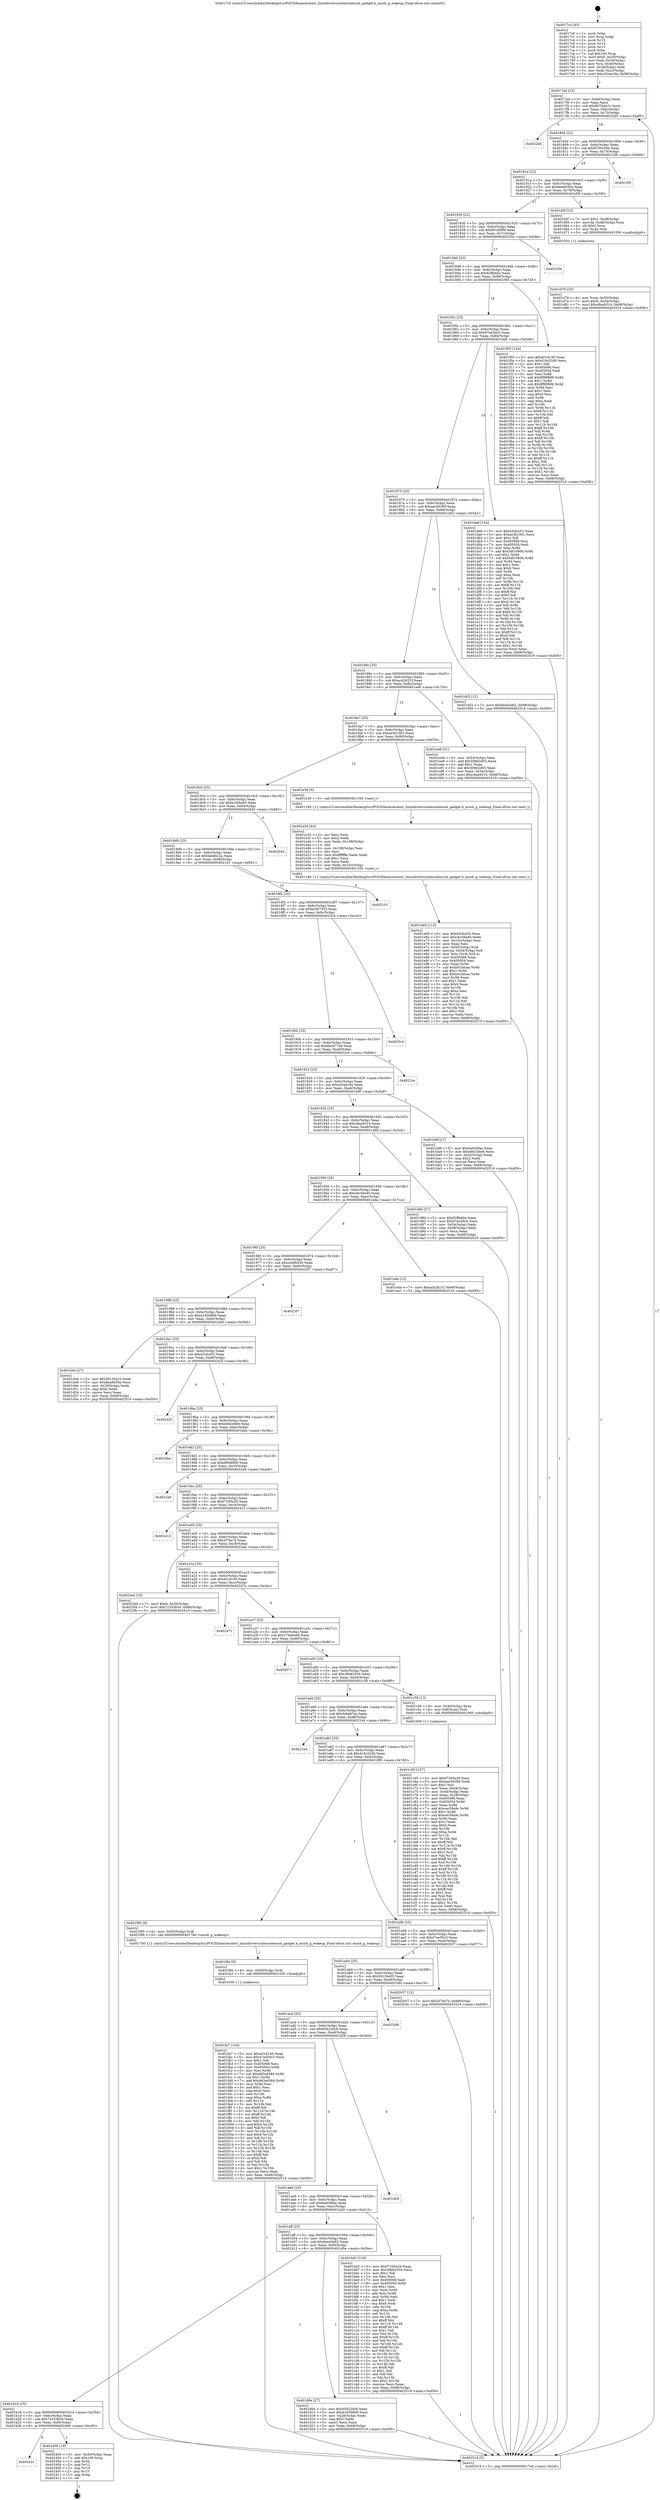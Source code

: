 digraph "0x4017c0" {
  label = "0x4017c0 (/mnt/c/Users/mathe/Desktop/tcc/POCII/binaries/extr_linuxdriversusbmusbmusb_gadget.h_musb_g_wakeup_Final-ollvm.out::main(0))"
  labelloc = "t"
  node[shape=record]

  Entry [label="",width=0.3,height=0.3,shape=circle,fillcolor=black,style=filled]
  "0x4017ed" [label="{
     0x4017ed [23]\l
     | [instrs]\l
     &nbsp;&nbsp;0x4017ed \<+3\>: mov -0x68(%rbp),%eax\l
     &nbsp;&nbsp;0x4017f0 \<+2\>: mov %eax,%ecx\l
     &nbsp;&nbsp;0x4017f2 \<+6\>: sub $0x807bd431,%ecx\l
     &nbsp;&nbsp;0x4017f8 \<+3\>: mov %eax,-0x6c(%rbp)\l
     &nbsp;&nbsp;0x4017fb \<+3\>: mov %ecx,-0x70(%rbp)\l
     &nbsp;&nbsp;0x4017fe \<+6\>: je 00000000004022b5 \<main+0xaf5\>\l
  }"]
  "0x4022b5" [label="{
     0x4022b5\l
  }", style=dashed]
  "0x401804" [label="{
     0x401804 [22]\l
     | [instrs]\l
     &nbsp;&nbsp;0x401804 \<+5\>: jmp 0000000000401809 \<main+0x49\>\l
     &nbsp;&nbsp;0x401809 \<+3\>: mov -0x6c(%rbp),%eax\l
     &nbsp;&nbsp;0x40180c \<+5\>: sub $0x8700c04e,%eax\l
     &nbsp;&nbsp;0x401811 \<+3\>: mov %eax,-0x74(%rbp)\l
     &nbsp;&nbsp;0x401814 \<+6\>: je 0000000000402199 \<main+0x9d9\>\l
  }"]
  Exit [label="",width=0.3,height=0.3,shape=circle,fillcolor=black,style=filled,peripheries=2]
  "0x402199" [label="{
     0x402199\l
  }", style=dashed]
  "0x40181a" [label="{
     0x40181a [22]\l
     | [instrs]\l
     &nbsp;&nbsp;0x40181a \<+5\>: jmp 000000000040181f \<main+0x5f\>\l
     &nbsp;&nbsp;0x40181f \<+3\>: mov -0x6c(%rbp),%eax\l
     &nbsp;&nbsp;0x401822 \<+5\>: sub $0x8ea9050a,%eax\l
     &nbsp;&nbsp;0x401827 \<+3\>: mov %eax,-0x78(%rbp)\l
     &nbsp;&nbsp;0x40182a \<+6\>: je 0000000000401d5f \<main+0x59f\>\l
  }"]
  "0x401b31" [label="{
     0x401b31\l
  }", style=dashed]
  "0x401d5f" [label="{
     0x401d5f [23]\l
     | [instrs]\l
     &nbsp;&nbsp;0x401d5f \<+7\>: movl $0x1,-0x48(%rbp)\l
     &nbsp;&nbsp;0x401d66 \<+4\>: movslq -0x48(%rbp),%rax\l
     &nbsp;&nbsp;0x401d6a \<+4\>: shl $0x2,%rax\l
     &nbsp;&nbsp;0x401d6e \<+3\>: mov %rax,%rdi\l
     &nbsp;&nbsp;0x401d71 \<+5\>: call 0000000000401050 \<malloc@plt\>\l
     | [calls]\l
     &nbsp;&nbsp;0x401050 \{1\} (unknown)\l
  }"]
  "0x401830" [label="{
     0x401830 [22]\l
     | [instrs]\l
     &nbsp;&nbsp;0x401830 \<+5\>: jmp 0000000000401835 \<main+0x75\>\l
     &nbsp;&nbsp;0x401835 \<+3\>: mov -0x6c(%rbp),%eax\l
     &nbsp;&nbsp;0x401838 \<+5\>: sub $0x901bf9f9,%eax\l
     &nbsp;&nbsp;0x40183d \<+3\>: mov %eax,-0x7c(%rbp)\l
     &nbsp;&nbsp;0x401840 \<+6\>: je 000000000040235e \<main+0xb9e\>\l
  }"]
  "0x402400" [label="{
     0x402400 [19]\l
     | [instrs]\l
     &nbsp;&nbsp;0x402400 \<+3\>: mov -0x30(%rbp),%eax\l
     &nbsp;&nbsp;0x402403 \<+7\>: add $0x100,%rsp\l
     &nbsp;&nbsp;0x40240a \<+1\>: pop %rbx\l
     &nbsp;&nbsp;0x40240b \<+2\>: pop %r12\l
     &nbsp;&nbsp;0x40240d \<+2\>: pop %r14\l
     &nbsp;&nbsp;0x40240f \<+2\>: pop %r15\l
     &nbsp;&nbsp;0x402411 \<+1\>: pop %rbp\l
     &nbsp;&nbsp;0x402412 \<+1\>: ret\l
  }"]
  "0x40235e" [label="{
     0x40235e\l
  }", style=dashed]
  "0x401846" [label="{
     0x401846 [22]\l
     | [instrs]\l
     &nbsp;&nbsp;0x401846 \<+5\>: jmp 000000000040184b \<main+0x8b\>\l
     &nbsp;&nbsp;0x40184b \<+3\>: mov -0x6c(%rbp),%eax\l
     &nbsp;&nbsp;0x40184e \<+5\>: sub $0x92ffab0a,%eax\l
     &nbsp;&nbsp;0x401853 \<+3\>: mov %eax,-0x80(%rbp)\l
     &nbsp;&nbsp;0x401856 \<+6\>: je 0000000000401f05 \<main+0x745\>\l
  }"]
  "0x401fa7" [label="{
     0x401fa7 [144]\l
     | [instrs]\l
     &nbsp;&nbsp;0x401fa7 \<+5\>: mov $0xa01d140,%eax\l
     &nbsp;&nbsp;0x401fac \<+5\>: mov $0x47ee50c3,%ecx\l
     &nbsp;&nbsp;0x401fb1 \<+2\>: mov $0x1,%dl\l
     &nbsp;&nbsp;0x401fb3 \<+7\>: mov 0x405068,%esi\l
     &nbsp;&nbsp;0x401fba \<+8\>: mov 0x405054,%r8d\l
     &nbsp;&nbsp;0x401fc2 \<+3\>: mov %esi,%r9d\l
     &nbsp;&nbsp;0x401fc5 \<+7\>: sub $0xd63a4584,%r9d\l
     &nbsp;&nbsp;0x401fcc \<+4\>: sub $0x1,%r9d\l
     &nbsp;&nbsp;0x401fd0 \<+7\>: add $0xd63a4584,%r9d\l
     &nbsp;&nbsp;0x401fd7 \<+4\>: imul %r9d,%esi\l
     &nbsp;&nbsp;0x401fdb \<+3\>: and $0x1,%esi\l
     &nbsp;&nbsp;0x401fde \<+3\>: cmp $0x0,%esi\l
     &nbsp;&nbsp;0x401fe1 \<+4\>: sete %r10b\l
     &nbsp;&nbsp;0x401fe5 \<+4\>: cmp $0xa,%r8d\l
     &nbsp;&nbsp;0x401fe9 \<+4\>: setl %r11b\l
     &nbsp;&nbsp;0x401fed \<+3\>: mov %r10b,%bl\l
     &nbsp;&nbsp;0x401ff0 \<+3\>: xor $0xff,%bl\l
     &nbsp;&nbsp;0x401ff3 \<+3\>: mov %r11b,%r14b\l
     &nbsp;&nbsp;0x401ff6 \<+4\>: xor $0xff,%r14b\l
     &nbsp;&nbsp;0x401ffa \<+3\>: xor $0x0,%dl\l
     &nbsp;&nbsp;0x401ffd \<+3\>: mov %bl,%r15b\l
     &nbsp;&nbsp;0x402000 \<+4\>: and $0x0,%r15b\l
     &nbsp;&nbsp;0x402004 \<+3\>: and %dl,%r10b\l
     &nbsp;&nbsp;0x402007 \<+3\>: mov %r14b,%r12b\l
     &nbsp;&nbsp;0x40200a \<+4\>: and $0x0,%r12b\l
     &nbsp;&nbsp;0x40200e \<+3\>: and %dl,%r11b\l
     &nbsp;&nbsp;0x402011 \<+3\>: or %r10b,%r15b\l
     &nbsp;&nbsp;0x402014 \<+3\>: or %r11b,%r12b\l
     &nbsp;&nbsp;0x402017 \<+3\>: xor %r12b,%r15b\l
     &nbsp;&nbsp;0x40201a \<+3\>: or %r14b,%bl\l
     &nbsp;&nbsp;0x40201d \<+3\>: xor $0xff,%bl\l
     &nbsp;&nbsp;0x402020 \<+3\>: or $0x0,%dl\l
     &nbsp;&nbsp;0x402023 \<+2\>: and %dl,%bl\l
     &nbsp;&nbsp;0x402025 \<+3\>: or %bl,%r15b\l
     &nbsp;&nbsp;0x402028 \<+4\>: test $0x1,%r15b\l
     &nbsp;&nbsp;0x40202c \<+3\>: cmovne %ecx,%eax\l
     &nbsp;&nbsp;0x40202f \<+3\>: mov %eax,-0x68(%rbp)\l
     &nbsp;&nbsp;0x402032 \<+5\>: jmp 0000000000402519 \<main+0xd59\>\l
  }"]
  "0x401f05" [label="{
     0x401f05 [144]\l
     | [instrs]\l
     &nbsp;&nbsp;0x401f05 \<+5\>: mov $0xa01d140,%eax\l
     &nbsp;&nbsp;0x401f0a \<+5\>: mov $0x418c52d0,%ecx\l
     &nbsp;&nbsp;0x401f0f \<+2\>: mov $0x1,%dl\l
     &nbsp;&nbsp;0x401f11 \<+7\>: mov 0x405068,%esi\l
     &nbsp;&nbsp;0x401f18 \<+7\>: mov 0x405054,%edi\l
     &nbsp;&nbsp;0x401f1f \<+3\>: mov %esi,%r8d\l
     &nbsp;&nbsp;0x401f22 \<+7\>: add $0x9f99fbf6,%r8d\l
     &nbsp;&nbsp;0x401f29 \<+4\>: sub $0x1,%r8d\l
     &nbsp;&nbsp;0x401f2d \<+7\>: sub $0x9f99fbf6,%r8d\l
     &nbsp;&nbsp;0x401f34 \<+4\>: imul %r8d,%esi\l
     &nbsp;&nbsp;0x401f38 \<+3\>: and $0x1,%esi\l
     &nbsp;&nbsp;0x401f3b \<+3\>: cmp $0x0,%esi\l
     &nbsp;&nbsp;0x401f3e \<+4\>: sete %r9b\l
     &nbsp;&nbsp;0x401f42 \<+3\>: cmp $0xa,%edi\l
     &nbsp;&nbsp;0x401f45 \<+4\>: setl %r10b\l
     &nbsp;&nbsp;0x401f49 \<+3\>: mov %r9b,%r11b\l
     &nbsp;&nbsp;0x401f4c \<+4\>: xor $0xff,%r11b\l
     &nbsp;&nbsp;0x401f50 \<+3\>: mov %r10b,%bl\l
     &nbsp;&nbsp;0x401f53 \<+3\>: xor $0xff,%bl\l
     &nbsp;&nbsp;0x401f56 \<+3\>: xor $0x1,%dl\l
     &nbsp;&nbsp;0x401f59 \<+3\>: mov %r11b,%r14b\l
     &nbsp;&nbsp;0x401f5c \<+4\>: and $0xff,%r14b\l
     &nbsp;&nbsp;0x401f60 \<+3\>: and %dl,%r9b\l
     &nbsp;&nbsp;0x401f63 \<+3\>: mov %bl,%r15b\l
     &nbsp;&nbsp;0x401f66 \<+4\>: and $0xff,%r15b\l
     &nbsp;&nbsp;0x401f6a \<+3\>: and %dl,%r10b\l
     &nbsp;&nbsp;0x401f6d \<+3\>: or %r9b,%r14b\l
     &nbsp;&nbsp;0x401f70 \<+3\>: or %r10b,%r15b\l
     &nbsp;&nbsp;0x401f73 \<+3\>: xor %r15b,%r14b\l
     &nbsp;&nbsp;0x401f76 \<+3\>: or %bl,%r11b\l
     &nbsp;&nbsp;0x401f79 \<+4\>: xor $0xff,%r11b\l
     &nbsp;&nbsp;0x401f7d \<+3\>: or $0x1,%dl\l
     &nbsp;&nbsp;0x401f80 \<+3\>: and %dl,%r11b\l
     &nbsp;&nbsp;0x401f83 \<+3\>: or %r11b,%r14b\l
     &nbsp;&nbsp;0x401f86 \<+4\>: test $0x1,%r14b\l
     &nbsp;&nbsp;0x401f8a \<+3\>: cmovne %ecx,%eax\l
     &nbsp;&nbsp;0x401f8d \<+3\>: mov %eax,-0x68(%rbp)\l
     &nbsp;&nbsp;0x401f90 \<+5\>: jmp 0000000000402519 \<main+0xd59\>\l
  }"]
  "0x40185c" [label="{
     0x40185c [25]\l
     | [instrs]\l
     &nbsp;&nbsp;0x40185c \<+5\>: jmp 0000000000401861 \<main+0xa1\>\l
     &nbsp;&nbsp;0x401861 \<+3\>: mov -0x6c(%rbp),%eax\l
     &nbsp;&nbsp;0x401864 \<+5\>: sub $0x97ea3dc0,%eax\l
     &nbsp;&nbsp;0x401869 \<+6\>: mov %eax,-0x84(%rbp)\l
     &nbsp;&nbsp;0x40186f \<+6\>: je 0000000000401da8 \<main+0x5e8\>\l
  }"]
  "0x401f9e" [label="{
     0x401f9e [9]\l
     | [instrs]\l
     &nbsp;&nbsp;0x401f9e \<+4\>: mov -0x50(%rbp),%rdi\l
     &nbsp;&nbsp;0x401fa2 \<+5\>: call 0000000000401030 \<free@plt\>\l
     | [calls]\l
     &nbsp;&nbsp;0x401030 \{1\} (unknown)\l
  }"]
  "0x401da8" [label="{
     0x401da8 [144]\l
     | [instrs]\l
     &nbsp;&nbsp;0x401da8 \<+5\>: mov $0xd3cfce53,%eax\l
     &nbsp;&nbsp;0x401dad \<+5\>: mov $0xae3b1581,%ecx\l
     &nbsp;&nbsp;0x401db2 \<+2\>: mov $0x1,%dl\l
     &nbsp;&nbsp;0x401db4 \<+7\>: mov 0x405068,%esi\l
     &nbsp;&nbsp;0x401dbb \<+7\>: mov 0x405054,%edi\l
     &nbsp;&nbsp;0x401dc2 \<+3\>: mov %esi,%r8d\l
     &nbsp;&nbsp;0x401dc5 \<+7\>: add $0x5df10806,%r8d\l
     &nbsp;&nbsp;0x401dcc \<+4\>: sub $0x1,%r8d\l
     &nbsp;&nbsp;0x401dd0 \<+7\>: sub $0x5df10806,%r8d\l
     &nbsp;&nbsp;0x401dd7 \<+4\>: imul %r8d,%esi\l
     &nbsp;&nbsp;0x401ddb \<+3\>: and $0x1,%esi\l
     &nbsp;&nbsp;0x401dde \<+3\>: cmp $0x0,%esi\l
     &nbsp;&nbsp;0x401de1 \<+4\>: sete %r9b\l
     &nbsp;&nbsp;0x401de5 \<+3\>: cmp $0xa,%edi\l
     &nbsp;&nbsp;0x401de8 \<+4\>: setl %r10b\l
     &nbsp;&nbsp;0x401dec \<+3\>: mov %r9b,%r11b\l
     &nbsp;&nbsp;0x401def \<+4\>: xor $0xff,%r11b\l
     &nbsp;&nbsp;0x401df3 \<+3\>: mov %r10b,%bl\l
     &nbsp;&nbsp;0x401df6 \<+3\>: xor $0xff,%bl\l
     &nbsp;&nbsp;0x401df9 \<+3\>: xor $0x0,%dl\l
     &nbsp;&nbsp;0x401dfc \<+3\>: mov %r11b,%r14b\l
     &nbsp;&nbsp;0x401dff \<+4\>: and $0x0,%r14b\l
     &nbsp;&nbsp;0x401e03 \<+3\>: and %dl,%r9b\l
     &nbsp;&nbsp;0x401e06 \<+3\>: mov %bl,%r15b\l
     &nbsp;&nbsp;0x401e09 \<+4\>: and $0x0,%r15b\l
     &nbsp;&nbsp;0x401e0d \<+3\>: and %dl,%r10b\l
     &nbsp;&nbsp;0x401e10 \<+3\>: or %r9b,%r14b\l
     &nbsp;&nbsp;0x401e13 \<+3\>: or %r10b,%r15b\l
     &nbsp;&nbsp;0x401e16 \<+3\>: xor %r15b,%r14b\l
     &nbsp;&nbsp;0x401e19 \<+3\>: or %bl,%r11b\l
     &nbsp;&nbsp;0x401e1c \<+4\>: xor $0xff,%r11b\l
     &nbsp;&nbsp;0x401e20 \<+3\>: or $0x0,%dl\l
     &nbsp;&nbsp;0x401e23 \<+3\>: and %dl,%r11b\l
     &nbsp;&nbsp;0x401e26 \<+3\>: or %r11b,%r14b\l
     &nbsp;&nbsp;0x401e29 \<+4\>: test $0x1,%r14b\l
     &nbsp;&nbsp;0x401e2d \<+3\>: cmovne %ecx,%eax\l
     &nbsp;&nbsp;0x401e30 \<+3\>: mov %eax,-0x68(%rbp)\l
     &nbsp;&nbsp;0x401e33 \<+5\>: jmp 0000000000402519 \<main+0xd59\>\l
  }"]
  "0x401875" [label="{
     0x401875 [25]\l
     | [instrs]\l
     &nbsp;&nbsp;0x401875 \<+5\>: jmp 000000000040187a \<main+0xba\>\l
     &nbsp;&nbsp;0x40187a \<+3\>: mov -0x6c(%rbp),%eax\l
     &nbsp;&nbsp;0x40187d \<+5\>: sub $0xaac56369,%eax\l
     &nbsp;&nbsp;0x401882 \<+6\>: mov %eax,-0x88(%rbp)\l
     &nbsp;&nbsp;0x401888 \<+6\>: je 0000000000401d02 \<main+0x542\>\l
  }"]
  "0x401e69" [label="{
     0x401e69 [113]\l
     | [instrs]\l
     &nbsp;&nbsp;0x401e69 \<+5\>: mov $0xd3cfce53,%ecx\l
     &nbsp;&nbsp;0x401e6e \<+5\>: mov $0xcbc56e40,%edx\l
     &nbsp;&nbsp;0x401e73 \<+6\>: mov -0x10c(%rbp),%esi\l
     &nbsp;&nbsp;0x401e79 \<+3\>: imul %eax,%esi\l
     &nbsp;&nbsp;0x401e7c \<+4\>: mov -0x50(%rbp),%rdi\l
     &nbsp;&nbsp;0x401e80 \<+4\>: movslq -0x54(%rbp),%r8\l
     &nbsp;&nbsp;0x401e84 \<+4\>: mov %esi,(%rdi,%r8,4)\l
     &nbsp;&nbsp;0x401e88 \<+7\>: mov 0x405068,%eax\l
     &nbsp;&nbsp;0x401e8f \<+7\>: mov 0x405054,%esi\l
     &nbsp;&nbsp;0x401e96 \<+3\>: mov %eax,%r9d\l
     &nbsp;&nbsp;0x401e99 \<+7\>: sub $0xb01bfcae,%r9d\l
     &nbsp;&nbsp;0x401ea0 \<+4\>: sub $0x1,%r9d\l
     &nbsp;&nbsp;0x401ea4 \<+7\>: add $0xb01bfcae,%r9d\l
     &nbsp;&nbsp;0x401eab \<+4\>: imul %r9d,%eax\l
     &nbsp;&nbsp;0x401eaf \<+3\>: and $0x1,%eax\l
     &nbsp;&nbsp;0x401eb2 \<+3\>: cmp $0x0,%eax\l
     &nbsp;&nbsp;0x401eb5 \<+4\>: sete %r10b\l
     &nbsp;&nbsp;0x401eb9 \<+3\>: cmp $0xa,%esi\l
     &nbsp;&nbsp;0x401ebc \<+4\>: setl %r11b\l
     &nbsp;&nbsp;0x401ec0 \<+3\>: mov %r10b,%bl\l
     &nbsp;&nbsp;0x401ec3 \<+3\>: and %r11b,%bl\l
     &nbsp;&nbsp;0x401ec6 \<+3\>: xor %r11b,%r10b\l
     &nbsp;&nbsp;0x401ec9 \<+3\>: or %r10b,%bl\l
     &nbsp;&nbsp;0x401ecc \<+3\>: test $0x1,%bl\l
     &nbsp;&nbsp;0x401ecf \<+3\>: cmovne %edx,%ecx\l
     &nbsp;&nbsp;0x401ed2 \<+3\>: mov %ecx,-0x68(%rbp)\l
     &nbsp;&nbsp;0x401ed5 \<+5\>: jmp 0000000000402519 \<main+0xd59\>\l
  }"]
  "0x401d02" [label="{
     0x401d02 [12]\l
     | [instrs]\l
     &nbsp;&nbsp;0x401d02 \<+7\>: movl $0x6ea43e62,-0x68(%rbp)\l
     &nbsp;&nbsp;0x401d09 \<+5\>: jmp 0000000000402519 \<main+0xd59\>\l
  }"]
  "0x40188e" [label="{
     0x40188e [25]\l
     | [instrs]\l
     &nbsp;&nbsp;0x40188e \<+5\>: jmp 0000000000401893 \<main+0xd3\>\l
     &nbsp;&nbsp;0x401893 \<+3\>: mov -0x6c(%rbp),%eax\l
     &nbsp;&nbsp;0x401896 \<+5\>: sub $0xacd2621f,%eax\l
     &nbsp;&nbsp;0x40189b \<+6\>: mov %eax,-0x8c(%rbp)\l
     &nbsp;&nbsp;0x4018a1 \<+6\>: je 0000000000401ee6 \<main+0x726\>\l
  }"]
  "0x401e3d" [label="{
     0x401e3d [44]\l
     | [instrs]\l
     &nbsp;&nbsp;0x401e3d \<+2\>: xor %ecx,%ecx\l
     &nbsp;&nbsp;0x401e3f \<+5\>: mov $0x2,%edx\l
     &nbsp;&nbsp;0x401e44 \<+6\>: mov %edx,-0x108(%rbp)\l
     &nbsp;&nbsp;0x401e4a \<+1\>: cltd\l
     &nbsp;&nbsp;0x401e4b \<+6\>: mov -0x108(%rbp),%esi\l
     &nbsp;&nbsp;0x401e51 \<+2\>: idiv %esi\l
     &nbsp;&nbsp;0x401e53 \<+6\>: imul $0xfffffffe,%edx,%edx\l
     &nbsp;&nbsp;0x401e59 \<+3\>: sub $0x1,%ecx\l
     &nbsp;&nbsp;0x401e5c \<+2\>: sub %ecx,%edx\l
     &nbsp;&nbsp;0x401e5e \<+6\>: mov %edx,-0x10c(%rbp)\l
     &nbsp;&nbsp;0x401e64 \<+5\>: call 0000000000401160 \<next_i\>\l
     | [calls]\l
     &nbsp;&nbsp;0x401160 \{1\} (/mnt/c/Users/mathe/Desktop/tcc/POCII/binaries/extr_linuxdriversusbmusbmusb_gadget.h_musb_g_wakeup_Final-ollvm.out::next_i)\l
  }"]
  "0x401ee6" [label="{
     0x401ee6 [31]\l
     | [instrs]\l
     &nbsp;&nbsp;0x401ee6 \<+3\>: mov -0x54(%rbp),%eax\l
     &nbsp;&nbsp;0x401ee9 \<+5\>: add $0x508d2d55,%eax\l
     &nbsp;&nbsp;0x401eee \<+3\>: add $0x1,%eax\l
     &nbsp;&nbsp;0x401ef1 \<+5\>: sub $0x508d2d55,%eax\l
     &nbsp;&nbsp;0x401ef6 \<+3\>: mov %eax,-0x54(%rbp)\l
     &nbsp;&nbsp;0x401ef9 \<+7\>: movl $0xc8aa9314,-0x68(%rbp)\l
     &nbsp;&nbsp;0x401f00 \<+5\>: jmp 0000000000402519 \<main+0xd59\>\l
  }"]
  "0x4018a7" [label="{
     0x4018a7 [25]\l
     | [instrs]\l
     &nbsp;&nbsp;0x4018a7 \<+5\>: jmp 00000000004018ac \<main+0xec\>\l
     &nbsp;&nbsp;0x4018ac \<+3\>: mov -0x6c(%rbp),%eax\l
     &nbsp;&nbsp;0x4018af \<+5\>: sub $0xae3b1581,%eax\l
     &nbsp;&nbsp;0x4018b4 \<+6\>: mov %eax,-0x90(%rbp)\l
     &nbsp;&nbsp;0x4018ba \<+6\>: je 0000000000401e38 \<main+0x678\>\l
  }"]
  "0x401d76" [label="{
     0x401d76 [23]\l
     | [instrs]\l
     &nbsp;&nbsp;0x401d76 \<+4\>: mov %rax,-0x50(%rbp)\l
     &nbsp;&nbsp;0x401d7a \<+7\>: movl $0x0,-0x54(%rbp)\l
     &nbsp;&nbsp;0x401d81 \<+7\>: movl $0xc8aa9314,-0x68(%rbp)\l
     &nbsp;&nbsp;0x401d88 \<+5\>: jmp 0000000000402519 \<main+0xd59\>\l
  }"]
  "0x401e38" [label="{
     0x401e38 [5]\l
     | [instrs]\l
     &nbsp;&nbsp;0x401e38 \<+5\>: call 0000000000401160 \<next_i\>\l
     | [calls]\l
     &nbsp;&nbsp;0x401160 \{1\} (/mnt/c/Users/mathe/Desktop/tcc/POCII/binaries/extr_linuxdriversusbmusbmusb_gadget.h_musb_g_wakeup_Final-ollvm.out::next_i)\l
  }"]
  "0x4018c0" [label="{
     0x4018c0 [25]\l
     | [instrs]\l
     &nbsp;&nbsp;0x4018c0 \<+5\>: jmp 00000000004018c5 \<main+0x105\>\l
     &nbsp;&nbsp;0x4018c5 \<+3\>: mov -0x6c(%rbp),%eax\l
     &nbsp;&nbsp;0x4018c8 \<+5\>: sub $0xb16f4a00,%eax\l
     &nbsp;&nbsp;0x4018cd \<+6\>: mov %eax,-0x94(%rbp)\l
     &nbsp;&nbsp;0x4018d3 \<+6\>: je 0000000000402043 \<main+0x883\>\l
  }"]
  "0x401b18" [label="{
     0x401b18 [25]\l
     | [instrs]\l
     &nbsp;&nbsp;0x401b18 \<+5\>: jmp 0000000000401b1d \<main+0x35d\>\l
     &nbsp;&nbsp;0x401b1d \<+3\>: mov -0x6c(%rbp),%eax\l
     &nbsp;&nbsp;0x401b20 \<+5\>: sub $0x72353b50,%eax\l
     &nbsp;&nbsp;0x401b25 \<+6\>: mov %eax,-0xf4(%rbp)\l
     &nbsp;&nbsp;0x401b2b \<+6\>: je 0000000000402400 \<main+0xc40\>\l
  }"]
  "0x402043" [label="{
     0x402043\l
  }", style=dashed]
  "0x4018d9" [label="{
     0x4018d9 [25]\l
     | [instrs]\l
     &nbsp;&nbsp;0x4018d9 \<+5\>: jmp 00000000004018de \<main+0x11e\>\l
     &nbsp;&nbsp;0x4018de \<+3\>: mov -0x6c(%rbp),%eax\l
     &nbsp;&nbsp;0x4018e1 \<+5\>: sub $0xbab8ec2a,%eax\l
     &nbsp;&nbsp;0x4018e6 \<+6\>: mov %eax,-0x98(%rbp)\l
     &nbsp;&nbsp;0x4018ec \<+6\>: je 0000000000402101 \<main+0x941\>\l
  }"]
  "0x401d0e" [label="{
     0x401d0e [27]\l
     | [instrs]\l
     &nbsp;&nbsp;0x401d0e \<+5\>: mov $0x659220c6,%eax\l
     &nbsp;&nbsp;0x401d13 \<+5\>: mov $0xd18368b9,%ecx\l
     &nbsp;&nbsp;0x401d18 \<+3\>: mov -0x28(%rbp),%edx\l
     &nbsp;&nbsp;0x401d1b \<+3\>: cmp $0x1,%edx\l
     &nbsp;&nbsp;0x401d1e \<+3\>: cmovl %ecx,%eax\l
     &nbsp;&nbsp;0x401d21 \<+3\>: mov %eax,-0x68(%rbp)\l
     &nbsp;&nbsp;0x401d24 \<+5\>: jmp 0000000000402519 \<main+0xd59\>\l
  }"]
  "0x402101" [label="{
     0x402101\l
  }", style=dashed]
  "0x4018f2" [label="{
     0x4018f2 [25]\l
     | [instrs]\l
     &nbsp;&nbsp;0x4018f2 \<+5\>: jmp 00000000004018f7 \<main+0x137\>\l
     &nbsp;&nbsp;0x4018f7 \<+3\>: mov -0x6c(%rbp),%eax\l
     &nbsp;&nbsp;0x4018fa \<+5\>: sub $0xbc567353,%eax\l
     &nbsp;&nbsp;0x4018ff \<+6\>: mov %eax,-0x9c(%rbp)\l
     &nbsp;&nbsp;0x401905 \<+6\>: je 00000000004023c4 \<main+0xc04\>\l
  }"]
  "0x401c65" [label="{
     0x401c65 [157]\l
     | [instrs]\l
     &nbsp;&nbsp;0x401c65 \<+5\>: mov $0xf7295e29,%ecx\l
     &nbsp;&nbsp;0x401c6a \<+5\>: mov $0xaac56369,%edx\l
     &nbsp;&nbsp;0x401c6f \<+3\>: mov $0x1,%sil\l
     &nbsp;&nbsp;0x401c72 \<+3\>: mov %eax,-0x44(%rbp)\l
     &nbsp;&nbsp;0x401c75 \<+3\>: mov -0x44(%rbp),%eax\l
     &nbsp;&nbsp;0x401c78 \<+3\>: mov %eax,-0x28(%rbp)\l
     &nbsp;&nbsp;0x401c7b \<+7\>: mov 0x405068,%eax\l
     &nbsp;&nbsp;0x401c82 \<+8\>: mov 0x405054,%r8d\l
     &nbsp;&nbsp;0x401c8a \<+3\>: mov %eax,%r9d\l
     &nbsp;&nbsp;0x401c8d \<+7\>: add $0xcec56a9c,%r9d\l
     &nbsp;&nbsp;0x401c94 \<+4\>: sub $0x1,%r9d\l
     &nbsp;&nbsp;0x401c98 \<+7\>: sub $0xcec56a9c,%r9d\l
     &nbsp;&nbsp;0x401c9f \<+4\>: imul %r9d,%eax\l
     &nbsp;&nbsp;0x401ca3 \<+3\>: and $0x1,%eax\l
     &nbsp;&nbsp;0x401ca6 \<+3\>: cmp $0x0,%eax\l
     &nbsp;&nbsp;0x401ca9 \<+4\>: sete %r10b\l
     &nbsp;&nbsp;0x401cad \<+4\>: cmp $0xa,%r8d\l
     &nbsp;&nbsp;0x401cb1 \<+4\>: setl %r11b\l
     &nbsp;&nbsp;0x401cb5 \<+3\>: mov %r10b,%bl\l
     &nbsp;&nbsp;0x401cb8 \<+3\>: xor $0xff,%bl\l
     &nbsp;&nbsp;0x401cbb \<+3\>: mov %r11b,%r14b\l
     &nbsp;&nbsp;0x401cbe \<+4\>: xor $0xff,%r14b\l
     &nbsp;&nbsp;0x401cc2 \<+4\>: xor $0x1,%sil\l
     &nbsp;&nbsp;0x401cc6 \<+3\>: mov %bl,%r15b\l
     &nbsp;&nbsp;0x401cc9 \<+4\>: and $0xff,%r15b\l
     &nbsp;&nbsp;0x401ccd \<+3\>: and %sil,%r10b\l
     &nbsp;&nbsp;0x401cd0 \<+3\>: mov %r14b,%r12b\l
     &nbsp;&nbsp;0x401cd3 \<+4\>: and $0xff,%r12b\l
     &nbsp;&nbsp;0x401cd7 \<+3\>: and %sil,%r11b\l
     &nbsp;&nbsp;0x401cda \<+3\>: or %r10b,%r15b\l
     &nbsp;&nbsp;0x401cdd \<+3\>: or %r11b,%r12b\l
     &nbsp;&nbsp;0x401ce0 \<+3\>: xor %r12b,%r15b\l
     &nbsp;&nbsp;0x401ce3 \<+3\>: or %r14b,%bl\l
     &nbsp;&nbsp;0x401ce6 \<+3\>: xor $0xff,%bl\l
     &nbsp;&nbsp;0x401ce9 \<+4\>: or $0x1,%sil\l
     &nbsp;&nbsp;0x401ced \<+3\>: and %sil,%bl\l
     &nbsp;&nbsp;0x401cf0 \<+3\>: or %bl,%r15b\l
     &nbsp;&nbsp;0x401cf3 \<+4\>: test $0x1,%r15b\l
     &nbsp;&nbsp;0x401cf7 \<+3\>: cmovne %edx,%ecx\l
     &nbsp;&nbsp;0x401cfa \<+3\>: mov %ecx,-0x68(%rbp)\l
     &nbsp;&nbsp;0x401cfd \<+5\>: jmp 0000000000402519 \<main+0xd59\>\l
  }"]
  "0x4023c4" [label="{
     0x4023c4\l
  }", style=dashed]
  "0x40190b" [label="{
     0x40190b [25]\l
     | [instrs]\l
     &nbsp;&nbsp;0x40190b \<+5\>: jmp 0000000000401910 \<main+0x150\>\l
     &nbsp;&nbsp;0x401910 \<+3\>: mov -0x6c(%rbp),%eax\l
     &nbsp;&nbsp;0x401913 \<+5\>: sub $0xbecb77e8,%eax\l
     &nbsp;&nbsp;0x401918 \<+6\>: mov %eax,-0xa0(%rbp)\l
     &nbsp;&nbsp;0x40191e \<+6\>: je 00000000004022ce \<main+0xb0e\>\l
  }"]
  "0x401aff" [label="{
     0x401aff [25]\l
     | [instrs]\l
     &nbsp;&nbsp;0x401aff \<+5\>: jmp 0000000000401b04 \<main+0x344\>\l
     &nbsp;&nbsp;0x401b04 \<+3\>: mov -0x6c(%rbp),%eax\l
     &nbsp;&nbsp;0x401b07 \<+5\>: sub $0x6ea43e62,%eax\l
     &nbsp;&nbsp;0x401b0c \<+6\>: mov %eax,-0xf0(%rbp)\l
     &nbsp;&nbsp;0x401b12 \<+6\>: je 0000000000401d0e \<main+0x54e\>\l
  }"]
  "0x4022ce" [label="{
     0x4022ce\l
  }", style=dashed]
  "0x401924" [label="{
     0x401924 [25]\l
     | [instrs]\l
     &nbsp;&nbsp;0x401924 \<+5\>: jmp 0000000000401929 \<main+0x169\>\l
     &nbsp;&nbsp;0x401929 \<+3\>: mov -0x6c(%rbp),%eax\l
     &nbsp;&nbsp;0x40192c \<+5\>: sub $0xc02ee16e,%eax\l
     &nbsp;&nbsp;0x401931 \<+6\>: mov %eax,-0xa4(%rbp)\l
     &nbsp;&nbsp;0x401937 \<+6\>: je 0000000000401b9f \<main+0x3df\>\l
  }"]
  "0x401bd2" [label="{
     0x401bd2 [134]\l
     | [instrs]\l
     &nbsp;&nbsp;0x401bd2 \<+5\>: mov $0xf7295e29,%eax\l
     &nbsp;&nbsp;0x401bd7 \<+5\>: mov $0x36b82034,%ecx\l
     &nbsp;&nbsp;0x401bdc \<+2\>: mov $0x1,%dl\l
     &nbsp;&nbsp;0x401bde \<+2\>: xor %esi,%esi\l
     &nbsp;&nbsp;0x401be0 \<+7\>: mov 0x405068,%edi\l
     &nbsp;&nbsp;0x401be7 \<+8\>: mov 0x405054,%r8d\l
     &nbsp;&nbsp;0x401bef \<+3\>: sub $0x1,%esi\l
     &nbsp;&nbsp;0x401bf2 \<+3\>: mov %edi,%r9d\l
     &nbsp;&nbsp;0x401bf5 \<+3\>: add %esi,%r9d\l
     &nbsp;&nbsp;0x401bf8 \<+4\>: imul %r9d,%edi\l
     &nbsp;&nbsp;0x401bfc \<+3\>: and $0x1,%edi\l
     &nbsp;&nbsp;0x401bff \<+3\>: cmp $0x0,%edi\l
     &nbsp;&nbsp;0x401c02 \<+4\>: sete %r10b\l
     &nbsp;&nbsp;0x401c06 \<+4\>: cmp $0xa,%r8d\l
     &nbsp;&nbsp;0x401c0a \<+4\>: setl %r11b\l
     &nbsp;&nbsp;0x401c0e \<+3\>: mov %r10b,%bl\l
     &nbsp;&nbsp;0x401c11 \<+3\>: xor $0xff,%bl\l
     &nbsp;&nbsp;0x401c14 \<+3\>: mov %r11b,%r14b\l
     &nbsp;&nbsp;0x401c17 \<+4\>: xor $0xff,%r14b\l
     &nbsp;&nbsp;0x401c1b \<+3\>: xor $0x1,%dl\l
     &nbsp;&nbsp;0x401c1e \<+3\>: mov %bl,%r15b\l
     &nbsp;&nbsp;0x401c21 \<+4\>: and $0xff,%r15b\l
     &nbsp;&nbsp;0x401c25 \<+3\>: and %dl,%r10b\l
     &nbsp;&nbsp;0x401c28 \<+3\>: mov %r14b,%r12b\l
     &nbsp;&nbsp;0x401c2b \<+4\>: and $0xff,%r12b\l
     &nbsp;&nbsp;0x401c2f \<+3\>: and %dl,%r11b\l
     &nbsp;&nbsp;0x401c32 \<+3\>: or %r10b,%r15b\l
     &nbsp;&nbsp;0x401c35 \<+3\>: or %r11b,%r12b\l
     &nbsp;&nbsp;0x401c38 \<+3\>: xor %r12b,%r15b\l
     &nbsp;&nbsp;0x401c3b \<+3\>: or %r14b,%bl\l
     &nbsp;&nbsp;0x401c3e \<+3\>: xor $0xff,%bl\l
     &nbsp;&nbsp;0x401c41 \<+3\>: or $0x1,%dl\l
     &nbsp;&nbsp;0x401c44 \<+2\>: and %dl,%bl\l
     &nbsp;&nbsp;0x401c46 \<+3\>: or %bl,%r15b\l
     &nbsp;&nbsp;0x401c49 \<+4\>: test $0x1,%r15b\l
     &nbsp;&nbsp;0x401c4d \<+3\>: cmovne %ecx,%eax\l
     &nbsp;&nbsp;0x401c50 \<+3\>: mov %eax,-0x68(%rbp)\l
     &nbsp;&nbsp;0x401c53 \<+5\>: jmp 0000000000402519 \<main+0xd59\>\l
  }"]
  "0x401b9f" [label="{
     0x401b9f [27]\l
     | [instrs]\l
     &nbsp;&nbsp;0x401b9f \<+5\>: mov $0x6a63dfaa,%eax\l
     &nbsp;&nbsp;0x401ba4 \<+5\>: mov $0xe46246e6,%ecx\l
     &nbsp;&nbsp;0x401ba9 \<+3\>: mov -0x2c(%rbp),%edx\l
     &nbsp;&nbsp;0x401bac \<+3\>: cmp $0x2,%edx\l
     &nbsp;&nbsp;0x401baf \<+3\>: cmovne %ecx,%eax\l
     &nbsp;&nbsp;0x401bb2 \<+3\>: mov %eax,-0x68(%rbp)\l
     &nbsp;&nbsp;0x401bb5 \<+5\>: jmp 0000000000402519 \<main+0xd59\>\l
  }"]
  "0x40193d" [label="{
     0x40193d [25]\l
     | [instrs]\l
     &nbsp;&nbsp;0x40193d \<+5\>: jmp 0000000000401942 \<main+0x182\>\l
     &nbsp;&nbsp;0x401942 \<+3\>: mov -0x6c(%rbp),%eax\l
     &nbsp;&nbsp;0x401945 \<+5\>: sub $0xc8aa9314,%eax\l
     &nbsp;&nbsp;0x40194a \<+6\>: mov %eax,-0xa8(%rbp)\l
     &nbsp;&nbsp;0x401950 \<+6\>: je 0000000000401d8d \<main+0x5cd\>\l
  }"]
  "0x402519" [label="{
     0x402519 [5]\l
     | [instrs]\l
     &nbsp;&nbsp;0x402519 \<+5\>: jmp 00000000004017ed \<main+0x2d\>\l
  }"]
  "0x4017c0" [label="{
     0x4017c0 [45]\l
     | [instrs]\l
     &nbsp;&nbsp;0x4017c0 \<+1\>: push %rbp\l
     &nbsp;&nbsp;0x4017c1 \<+3\>: mov %rsp,%rbp\l
     &nbsp;&nbsp;0x4017c4 \<+2\>: push %r15\l
     &nbsp;&nbsp;0x4017c6 \<+2\>: push %r14\l
     &nbsp;&nbsp;0x4017c8 \<+2\>: push %r12\l
     &nbsp;&nbsp;0x4017ca \<+1\>: push %rbx\l
     &nbsp;&nbsp;0x4017cb \<+7\>: sub $0x100,%rsp\l
     &nbsp;&nbsp;0x4017d2 \<+7\>: movl $0x0,-0x30(%rbp)\l
     &nbsp;&nbsp;0x4017d9 \<+3\>: mov %edi,-0x34(%rbp)\l
     &nbsp;&nbsp;0x4017dc \<+4\>: mov %rsi,-0x40(%rbp)\l
     &nbsp;&nbsp;0x4017e0 \<+3\>: mov -0x34(%rbp),%edi\l
     &nbsp;&nbsp;0x4017e3 \<+3\>: mov %edi,-0x2c(%rbp)\l
     &nbsp;&nbsp;0x4017e6 \<+7\>: movl $0xc02ee16e,-0x68(%rbp)\l
  }"]
  "0x401ae6" [label="{
     0x401ae6 [25]\l
     | [instrs]\l
     &nbsp;&nbsp;0x401ae6 \<+5\>: jmp 0000000000401aeb \<main+0x32b\>\l
     &nbsp;&nbsp;0x401aeb \<+3\>: mov -0x6c(%rbp),%eax\l
     &nbsp;&nbsp;0x401aee \<+5\>: sub $0x6a63dfaa,%eax\l
     &nbsp;&nbsp;0x401af3 \<+6\>: mov %eax,-0xec(%rbp)\l
     &nbsp;&nbsp;0x401af9 \<+6\>: je 0000000000401bd2 \<main+0x412\>\l
  }"]
  "0x401d8d" [label="{
     0x401d8d [27]\l
     | [instrs]\l
     &nbsp;&nbsp;0x401d8d \<+5\>: mov $0x92ffab0a,%eax\l
     &nbsp;&nbsp;0x401d92 \<+5\>: mov $0x97ea3dc0,%ecx\l
     &nbsp;&nbsp;0x401d97 \<+3\>: mov -0x54(%rbp),%edx\l
     &nbsp;&nbsp;0x401d9a \<+3\>: cmp -0x48(%rbp),%edx\l
     &nbsp;&nbsp;0x401d9d \<+3\>: cmovl %ecx,%eax\l
     &nbsp;&nbsp;0x401da0 \<+3\>: mov %eax,-0x68(%rbp)\l
     &nbsp;&nbsp;0x401da3 \<+5\>: jmp 0000000000402519 \<main+0xd59\>\l
  }"]
  "0x401956" [label="{
     0x401956 [25]\l
     | [instrs]\l
     &nbsp;&nbsp;0x401956 \<+5\>: jmp 000000000040195b \<main+0x19b\>\l
     &nbsp;&nbsp;0x40195b \<+3\>: mov -0x6c(%rbp),%eax\l
     &nbsp;&nbsp;0x40195e \<+5\>: sub $0xcbc56e40,%eax\l
     &nbsp;&nbsp;0x401963 \<+6\>: mov %eax,-0xac(%rbp)\l
     &nbsp;&nbsp;0x401969 \<+6\>: je 0000000000401eda \<main+0x71a\>\l
  }"]
  "0x401d29" [label="{
     0x401d29\l
  }", style=dashed]
  "0x401eda" [label="{
     0x401eda [12]\l
     | [instrs]\l
     &nbsp;&nbsp;0x401eda \<+7\>: movl $0xacd2621f,-0x68(%rbp)\l
     &nbsp;&nbsp;0x401ee1 \<+5\>: jmp 0000000000402519 \<main+0xd59\>\l
  }"]
  "0x40196f" [label="{
     0x40196f [25]\l
     | [instrs]\l
     &nbsp;&nbsp;0x40196f \<+5\>: jmp 0000000000401974 \<main+0x1b4\>\l
     &nbsp;&nbsp;0x401974 \<+3\>: mov -0x6c(%rbp),%eax\l
     &nbsp;&nbsp;0x401977 \<+5\>: sub $0xce496430,%eax\l
     &nbsp;&nbsp;0x40197c \<+6\>: mov %eax,-0xb0(%rbp)\l
     &nbsp;&nbsp;0x401982 \<+6\>: je 0000000000402207 \<main+0xa47\>\l
  }"]
  "0x401acd" [label="{
     0x401acd [25]\l
     | [instrs]\l
     &nbsp;&nbsp;0x401acd \<+5\>: jmp 0000000000401ad2 \<main+0x312\>\l
     &nbsp;&nbsp;0x401ad2 \<+3\>: mov -0x6c(%rbp),%eax\l
     &nbsp;&nbsp;0x401ad5 \<+5\>: sub $0x659220c6,%eax\l
     &nbsp;&nbsp;0x401ada \<+6\>: mov %eax,-0xe8(%rbp)\l
     &nbsp;&nbsp;0x401ae0 \<+6\>: je 0000000000401d29 \<main+0x569\>\l
  }"]
  "0x402207" [label="{
     0x402207\l
  }", style=dashed]
  "0x401988" [label="{
     0x401988 [25]\l
     | [instrs]\l
     &nbsp;&nbsp;0x401988 \<+5\>: jmp 000000000040198d \<main+0x1cd\>\l
     &nbsp;&nbsp;0x40198d \<+3\>: mov -0x6c(%rbp),%eax\l
     &nbsp;&nbsp;0x401990 \<+5\>: sub $0xd18368b9,%eax\l
     &nbsp;&nbsp;0x401995 \<+6\>: mov %eax,-0xb4(%rbp)\l
     &nbsp;&nbsp;0x40199b \<+6\>: je 0000000000401d44 \<main+0x584\>\l
  }"]
  "0x4023d0" [label="{
     0x4023d0\l
  }", style=dashed]
  "0x401d44" [label="{
     0x401d44 [27]\l
     | [instrs]\l
     &nbsp;&nbsp;0x401d44 \<+5\>: mov $0x59130e25,%eax\l
     &nbsp;&nbsp;0x401d49 \<+5\>: mov $0x8ea9050a,%ecx\l
     &nbsp;&nbsp;0x401d4e \<+3\>: mov -0x28(%rbp),%edx\l
     &nbsp;&nbsp;0x401d51 \<+3\>: cmp $0x0,%edx\l
     &nbsp;&nbsp;0x401d54 \<+3\>: cmove %ecx,%eax\l
     &nbsp;&nbsp;0x401d57 \<+3\>: mov %eax,-0x68(%rbp)\l
     &nbsp;&nbsp;0x401d5a \<+5\>: jmp 0000000000402519 \<main+0xd59\>\l
  }"]
  "0x4019a1" [label="{
     0x4019a1 [25]\l
     | [instrs]\l
     &nbsp;&nbsp;0x4019a1 \<+5\>: jmp 00000000004019a6 \<main+0x1e6\>\l
     &nbsp;&nbsp;0x4019a6 \<+3\>: mov -0x6c(%rbp),%eax\l
     &nbsp;&nbsp;0x4019a9 \<+5\>: sub $0xd3cfce53,%eax\l
     &nbsp;&nbsp;0x4019ae \<+6\>: mov %eax,-0xb8(%rbp)\l
     &nbsp;&nbsp;0x4019b4 \<+6\>: je 000000000040242f \<main+0xc6f\>\l
  }"]
  "0x401ab4" [label="{
     0x401ab4 [25]\l
     | [instrs]\l
     &nbsp;&nbsp;0x401ab4 \<+5\>: jmp 0000000000401ab9 \<main+0x2f9\>\l
     &nbsp;&nbsp;0x401ab9 \<+3\>: mov -0x6c(%rbp),%eax\l
     &nbsp;&nbsp;0x401abc \<+5\>: sub $0x59130e25,%eax\l
     &nbsp;&nbsp;0x401ac1 \<+6\>: mov %eax,-0xe4(%rbp)\l
     &nbsp;&nbsp;0x401ac7 \<+6\>: je 00000000004023d0 \<main+0xc10\>\l
  }"]
  "0x40242f" [label="{
     0x40242f\l
  }", style=dashed]
  "0x4019ba" [label="{
     0x4019ba [25]\l
     | [instrs]\l
     &nbsp;&nbsp;0x4019ba \<+5\>: jmp 00000000004019bf \<main+0x1ff\>\l
     &nbsp;&nbsp;0x4019bf \<+3\>: mov -0x6c(%rbp),%eax\l
     &nbsp;&nbsp;0x4019c2 \<+5\>: sub $0xe46246e6,%eax\l
     &nbsp;&nbsp;0x4019c7 \<+6\>: mov %eax,-0xbc(%rbp)\l
     &nbsp;&nbsp;0x4019cd \<+6\>: je 0000000000401bba \<main+0x3fa\>\l
  }"]
  "0x402037" [label="{
     0x402037 [12]\l
     | [instrs]\l
     &nbsp;&nbsp;0x402037 \<+7\>: movl $0x2f76a7e,-0x68(%rbp)\l
     &nbsp;&nbsp;0x40203e \<+5\>: jmp 0000000000402519 \<main+0xd59\>\l
  }"]
  "0x401bba" [label="{
     0x401bba\l
  }", style=dashed]
  "0x4019d3" [label="{
     0x4019d3 [25]\l
     | [instrs]\l
     &nbsp;&nbsp;0x4019d3 \<+5\>: jmp 00000000004019d8 \<main+0x218\>\l
     &nbsp;&nbsp;0x4019d8 \<+3\>: mov -0x6c(%rbp),%eax\l
     &nbsp;&nbsp;0x4019db \<+5\>: sub $0xef8d480b,%eax\l
     &nbsp;&nbsp;0x4019e0 \<+6\>: mov %eax,-0xc0(%rbp)\l
     &nbsp;&nbsp;0x4019e6 \<+6\>: je 00000000004022a9 \<main+0xae9\>\l
  }"]
  "0x401a9b" [label="{
     0x401a9b [25]\l
     | [instrs]\l
     &nbsp;&nbsp;0x401a9b \<+5\>: jmp 0000000000401aa0 \<main+0x2e0\>\l
     &nbsp;&nbsp;0x401aa0 \<+3\>: mov -0x6c(%rbp),%eax\l
     &nbsp;&nbsp;0x401aa3 \<+5\>: sub $0x47ee50c3,%eax\l
     &nbsp;&nbsp;0x401aa8 \<+6\>: mov %eax,-0xe0(%rbp)\l
     &nbsp;&nbsp;0x401aae \<+6\>: je 0000000000402037 \<main+0x877\>\l
  }"]
  "0x4022a9" [label="{
     0x4022a9\l
  }", style=dashed]
  "0x4019ec" [label="{
     0x4019ec [25]\l
     | [instrs]\l
     &nbsp;&nbsp;0x4019ec \<+5\>: jmp 00000000004019f1 \<main+0x231\>\l
     &nbsp;&nbsp;0x4019f1 \<+3\>: mov -0x6c(%rbp),%eax\l
     &nbsp;&nbsp;0x4019f4 \<+5\>: sub $0xf7295e29,%eax\l
     &nbsp;&nbsp;0x4019f9 \<+6\>: mov %eax,-0xc4(%rbp)\l
     &nbsp;&nbsp;0x4019ff \<+6\>: je 0000000000402413 \<main+0xc53\>\l
  }"]
  "0x401f95" [label="{
     0x401f95 [9]\l
     | [instrs]\l
     &nbsp;&nbsp;0x401f95 \<+4\>: mov -0x50(%rbp),%rdi\l
     &nbsp;&nbsp;0x401f99 \<+5\>: call 00000000004017b0 \<musb_g_wakeup\>\l
     | [calls]\l
     &nbsp;&nbsp;0x4017b0 \{1\} (/mnt/c/Users/mathe/Desktop/tcc/POCII/binaries/extr_linuxdriversusbmusbmusb_gadget.h_musb_g_wakeup_Final-ollvm.out::musb_g_wakeup)\l
  }"]
  "0x402413" [label="{
     0x402413\l
  }", style=dashed]
  "0x401a05" [label="{
     0x401a05 [25]\l
     | [instrs]\l
     &nbsp;&nbsp;0x401a05 \<+5\>: jmp 0000000000401a0a \<main+0x24a\>\l
     &nbsp;&nbsp;0x401a0a \<+3\>: mov -0x6c(%rbp),%eax\l
     &nbsp;&nbsp;0x401a0d \<+5\>: sub $0x2f76a7e,%eax\l
     &nbsp;&nbsp;0x401a12 \<+6\>: mov %eax,-0xc8(%rbp)\l
     &nbsp;&nbsp;0x401a18 \<+6\>: je 00000000004023ed \<main+0xc2d\>\l
  }"]
  "0x401a82" [label="{
     0x401a82 [25]\l
     | [instrs]\l
     &nbsp;&nbsp;0x401a82 \<+5\>: jmp 0000000000401a87 \<main+0x2c7\>\l
     &nbsp;&nbsp;0x401a87 \<+3\>: mov -0x6c(%rbp),%eax\l
     &nbsp;&nbsp;0x401a8a \<+5\>: sub $0x418c52d0,%eax\l
     &nbsp;&nbsp;0x401a8f \<+6\>: mov %eax,-0xdc(%rbp)\l
     &nbsp;&nbsp;0x401a95 \<+6\>: je 0000000000401f95 \<main+0x7d5\>\l
  }"]
  "0x4023ed" [label="{
     0x4023ed [19]\l
     | [instrs]\l
     &nbsp;&nbsp;0x4023ed \<+7\>: movl $0x0,-0x30(%rbp)\l
     &nbsp;&nbsp;0x4023f4 \<+7\>: movl $0x72353b50,-0x68(%rbp)\l
     &nbsp;&nbsp;0x4023fb \<+5\>: jmp 0000000000402519 \<main+0xd59\>\l
  }"]
  "0x401a1e" [label="{
     0x401a1e [25]\l
     | [instrs]\l
     &nbsp;&nbsp;0x401a1e \<+5\>: jmp 0000000000401a23 \<main+0x263\>\l
     &nbsp;&nbsp;0x401a23 \<+3\>: mov -0x6c(%rbp),%eax\l
     &nbsp;&nbsp;0x401a26 \<+5\>: sub $0xa01d140,%eax\l
     &nbsp;&nbsp;0x401a2b \<+6\>: mov %eax,-0xcc(%rbp)\l
     &nbsp;&nbsp;0x401a31 \<+6\>: je 000000000040247c \<main+0xcbc\>\l
  }"]
  "0x4021b4" [label="{
     0x4021b4\l
  }", style=dashed]
  "0x40247c" [label="{
     0x40247c\l
  }", style=dashed]
  "0x401a37" [label="{
     0x401a37 [25]\l
     | [instrs]\l
     &nbsp;&nbsp;0x401a37 \<+5\>: jmp 0000000000401a3c \<main+0x27c\>\l
     &nbsp;&nbsp;0x401a3c \<+3\>: mov -0x6c(%rbp),%eax\l
     &nbsp;&nbsp;0x401a3f \<+5\>: sub $0x27d44ee8,%eax\l
     &nbsp;&nbsp;0x401a44 \<+6\>: mov %eax,-0xd0(%rbp)\l
     &nbsp;&nbsp;0x401a4a \<+6\>: je 0000000000402071 \<main+0x8b1\>\l
  }"]
  "0x401a69" [label="{
     0x401a69 [25]\l
     | [instrs]\l
     &nbsp;&nbsp;0x401a69 \<+5\>: jmp 0000000000401a6e \<main+0x2ae\>\l
     &nbsp;&nbsp;0x401a6e \<+3\>: mov -0x6c(%rbp),%eax\l
     &nbsp;&nbsp;0x401a71 \<+5\>: sub $0x3c8a87ee,%eax\l
     &nbsp;&nbsp;0x401a76 \<+6\>: mov %eax,-0xd8(%rbp)\l
     &nbsp;&nbsp;0x401a7c \<+6\>: je 00000000004021b4 \<main+0x9f4\>\l
  }"]
  "0x402071" [label="{
     0x402071\l
  }", style=dashed]
  "0x401a50" [label="{
     0x401a50 [25]\l
     | [instrs]\l
     &nbsp;&nbsp;0x401a50 \<+5\>: jmp 0000000000401a55 \<main+0x295\>\l
     &nbsp;&nbsp;0x401a55 \<+3\>: mov -0x6c(%rbp),%eax\l
     &nbsp;&nbsp;0x401a58 \<+5\>: sub $0x36b82034,%eax\l
     &nbsp;&nbsp;0x401a5d \<+6\>: mov %eax,-0xd4(%rbp)\l
     &nbsp;&nbsp;0x401a63 \<+6\>: je 0000000000401c58 \<main+0x498\>\l
  }"]
  "0x401c58" [label="{
     0x401c58 [13]\l
     | [instrs]\l
     &nbsp;&nbsp;0x401c58 \<+4\>: mov -0x40(%rbp),%rax\l
     &nbsp;&nbsp;0x401c5c \<+4\>: mov 0x8(%rax),%rdi\l
     &nbsp;&nbsp;0x401c60 \<+5\>: call 0000000000401060 \<atoi@plt\>\l
     | [calls]\l
     &nbsp;&nbsp;0x401060 \{1\} (unknown)\l
  }"]
  Entry -> "0x4017c0" [label=" 1"]
  "0x4017ed" -> "0x4022b5" [label=" 0"]
  "0x4017ed" -> "0x401804" [label=" 18"]
  "0x402400" -> Exit [label=" 1"]
  "0x401804" -> "0x402199" [label=" 0"]
  "0x401804" -> "0x40181a" [label=" 18"]
  "0x401b18" -> "0x401b31" [label=" 0"]
  "0x40181a" -> "0x401d5f" [label=" 1"]
  "0x40181a" -> "0x401830" [label=" 17"]
  "0x401b18" -> "0x402400" [label=" 1"]
  "0x401830" -> "0x40235e" [label=" 0"]
  "0x401830" -> "0x401846" [label=" 17"]
  "0x4023ed" -> "0x402519" [label=" 1"]
  "0x401846" -> "0x401f05" [label=" 1"]
  "0x401846" -> "0x40185c" [label=" 16"]
  "0x402037" -> "0x402519" [label=" 1"]
  "0x40185c" -> "0x401da8" [label=" 1"]
  "0x40185c" -> "0x401875" [label=" 15"]
  "0x401fa7" -> "0x402519" [label=" 1"]
  "0x401875" -> "0x401d02" [label=" 1"]
  "0x401875" -> "0x40188e" [label=" 14"]
  "0x401f9e" -> "0x401fa7" [label=" 1"]
  "0x40188e" -> "0x401ee6" [label=" 1"]
  "0x40188e" -> "0x4018a7" [label=" 13"]
  "0x401f95" -> "0x401f9e" [label=" 1"]
  "0x4018a7" -> "0x401e38" [label=" 1"]
  "0x4018a7" -> "0x4018c0" [label=" 12"]
  "0x401f05" -> "0x402519" [label=" 1"]
  "0x4018c0" -> "0x402043" [label=" 0"]
  "0x4018c0" -> "0x4018d9" [label=" 12"]
  "0x401ee6" -> "0x402519" [label=" 1"]
  "0x4018d9" -> "0x402101" [label=" 0"]
  "0x4018d9" -> "0x4018f2" [label=" 12"]
  "0x401eda" -> "0x402519" [label=" 1"]
  "0x4018f2" -> "0x4023c4" [label=" 0"]
  "0x4018f2" -> "0x40190b" [label=" 12"]
  "0x401e3d" -> "0x401e69" [label=" 1"]
  "0x40190b" -> "0x4022ce" [label=" 0"]
  "0x40190b" -> "0x401924" [label=" 12"]
  "0x401e38" -> "0x401e3d" [label=" 1"]
  "0x401924" -> "0x401b9f" [label=" 1"]
  "0x401924" -> "0x40193d" [label=" 11"]
  "0x401b9f" -> "0x402519" [label=" 1"]
  "0x4017c0" -> "0x4017ed" [label=" 1"]
  "0x402519" -> "0x4017ed" [label=" 17"]
  "0x401da8" -> "0x402519" [label=" 1"]
  "0x40193d" -> "0x401d8d" [label=" 2"]
  "0x40193d" -> "0x401956" [label=" 9"]
  "0x401d76" -> "0x402519" [label=" 1"]
  "0x401956" -> "0x401eda" [label=" 1"]
  "0x401956" -> "0x40196f" [label=" 8"]
  "0x401d5f" -> "0x401d76" [label=" 1"]
  "0x40196f" -> "0x402207" [label=" 0"]
  "0x40196f" -> "0x401988" [label=" 8"]
  "0x401d0e" -> "0x402519" [label=" 1"]
  "0x401988" -> "0x401d44" [label=" 1"]
  "0x401988" -> "0x4019a1" [label=" 7"]
  "0x401aff" -> "0x401b18" [label=" 1"]
  "0x4019a1" -> "0x40242f" [label=" 0"]
  "0x4019a1" -> "0x4019ba" [label=" 7"]
  "0x401e69" -> "0x402519" [label=" 1"]
  "0x4019ba" -> "0x401bba" [label=" 0"]
  "0x4019ba" -> "0x4019d3" [label=" 7"]
  "0x401d02" -> "0x402519" [label=" 1"]
  "0x4019d3" -> "0x4022a9" [label=" 0"]
  "0x4019d3" -> "0x4019ec" [label=" 7"]
  "0x401c58" -> "0x401c65" [label=" 1"]
  "0x4019ec" -> "0x402413" [label=" 0"]
  "0x4019ec" -> "0x401a05" [label=" 7"]
  "0x401bd2" -> "0x402519" [label=" 1"]
  "0x401a05" -> "0x4023ed" [label=" 1"]
  "0x401a05" -> "0x401a1e" [label=" 6"]
  "0x401ae6" -> "0x401bd2" [label=" 1"]
  "0x401a1e" -> "0x40247c" [label=" 0"]
  "0x401a1e" -> "0x401a37" [label=" 6"]
  "0x401d8d" -> "0x402519" [label=" 2"]
  "0x401a37" -> "0x402071" [label=" 0"]
  "0x401a37" -> "0x401a50" [label=" 6"]
  "0x401acd" -> "0x401d29" [label=" 0"]
  "0x401a50" -> "0x401c58" [label=" 1"]
  "0x401a50" -> "0x401a69" [label=" 5"]
  "0x401acd" -> "0x401ae6" [label=" 3"]
  "0x401a69" -> "0x4021b4" [label=" 0"]
  "0x401a69" -> "0x401a82" [label=" 5"]
  "0x401ae6" -> "0x401aff" [label=" 2"]
  "0x401a82" -> "0x401f95" [label=" 1"]
  "0x401a82" -> "0x401a9b" [label=" 4"]
  "0x401c65" -> "0x402519" [label=" 1"]
  "0x401a9b" -> "0x402037" [label=" 1"]
  "0x401a9b" -> "0x401ab4" [label=" 3"]
  "0x401aff" -> "0x401d0e" [label=" 1"]
  "0x401ab4" -> "0x4023d0" [label=" 0"]
  "0x401ab4" -> "0x401acd" [label=" 3"]
  "0x401d44" -> "0x402519" [label=" 1"]
}
